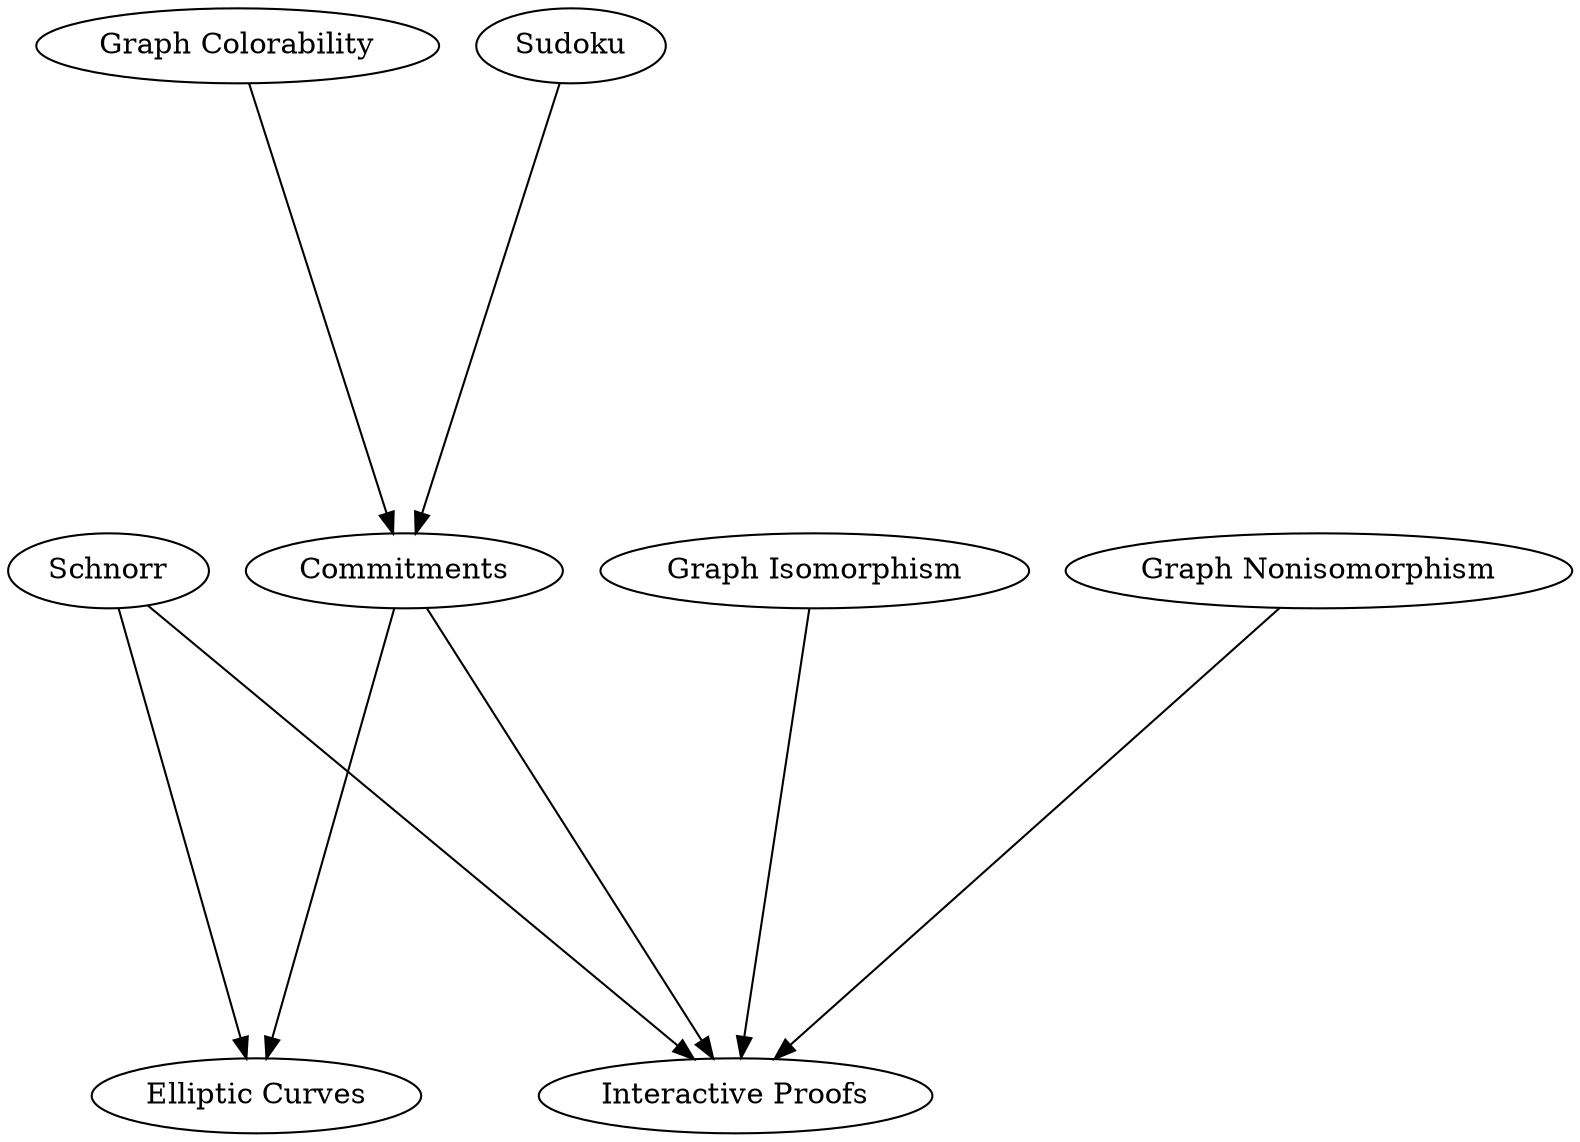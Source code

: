digraph {
ranksep=3;

"Schnorr" -> {
    "Elliptic Curves"
    "Interactive Proofs"
};
"Commitments" -> {
    "Interactive Proofs"
    "Elliptic Curves"
};
"Graph Isomorphism" -> {
    "Interactive Proofs"
};
"Graph Nonisomorphism" -> {
    "Interactive Proofs"
};
"Graph Colorability" -> {
    "Commitments"
};
"Sudoku" -> {
    "Commitments"
};

}
